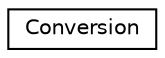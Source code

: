 digraph "Graphical Class Hierarchy"
{
  edge [fontname="Helvetica",fontsize="10",labelfontname="Helvetica",labelfontsize="10"];
  node [fontname="Helvetica",fontsize="10",shape=record];
  rankdir="LR";
  Node0 [label="Conversion",height=0.2,width=0.4,color="black", fillcolor="white", style="filled",URL="$class_zest_1_1_data_1_1_conversion.html"];
}
